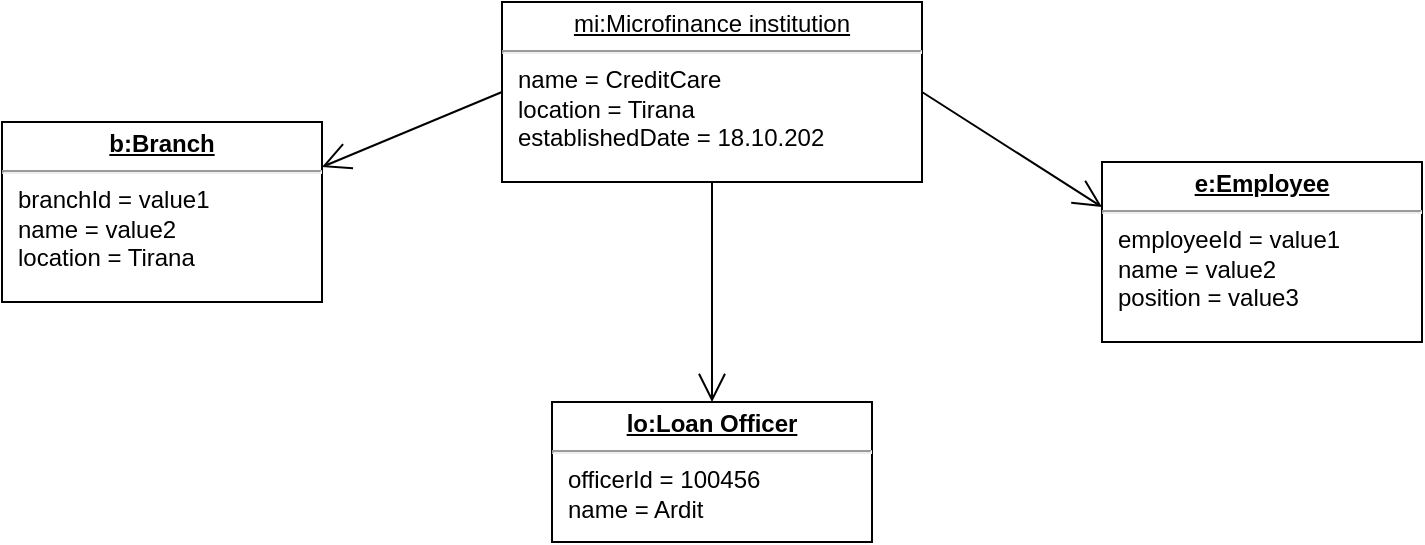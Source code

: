 <mxfile version="22.1.21" type="github">
  <diagram name="Page-1" id="grcLe9n3jDfALMMGcZYx">
    <mxGraphModel dx="1050" dy="557" grid="1" gridSize="10" guides="1" tooltips="1" connect="1" arrows="1" fold="1" page="1" pageScale="1" pageWidth="850" pageHeight="1100" math="0" shadow="0">
      <root>
        <mxCell id="0" />
        <mxCell id="1" parent="0" />
        <mxCell id="7jDedNwsKNQYdukyOzsB-6" value="&lt;p style=&quot;margin:0px;margin-top:4px;text-align:center;text-decoration:underline;&quot;&gt;mi:Microfinance institution&lt;br&gt;&lt;/p&gt;&lt;hr&gt;&lt;p style=&quot;margin:0px;margin-left:8px;&quot;&gt;name = CreditCare&lt;br&gt;location = Tirana&lt;br&gt;establishedDate&amp;nbsp;= 18.10.202&lt;/p&gt;" style="verticalAlign=top;align=left;overflow=fill;fontSize=12;fontFamily=Helvetica;html=1;whiteSpace=wrap;" vertex="1" parent="1">
          <mxGeometry x="310" y="130" width="210" height="90" as="geometry" />
        </mxCell>
        <mxCell id="7jDedNwsKNQYdukyOzsB-7" value="&lt;p style=&quot;margin:0px;margin-top:4px;text-align:center;text-decoration:underline;&quot;&gt;&lt;b&gt;e:Employee&lt;/b&gt;&lt;/p&gt;&lt;hr&gt;&lt;p style=&quot;margin:0px;margin-left:8px;&quot;&gt;employeeId = value1&lt;br&gt;name = value2&lt;br&gt;position = value3&lt;/p&gt;" style="verticalAlign=top;align=left;overflow=fill;fontSize=12;fontFamily=Helvetica;html=1;whiteSpace=wrap;" vertex="1" parent="1">
          <mxGeometry x="610" y="210" width="160" height="90" as="geometry" />
        </mxCell>
        <mxCell id="7jDedNwsKNQYdukyOzsB-8" value="&lt;p style=&quot;margin:0px;margin-top:4px;text-align:center;text-decoration:underline;&quot;&gt;&lt;b&gt;b:Branch&lt;/b&gt;&lt;/p&gt;&lt;hr&gt;&lt;p style=&quot;margin:0px;margin-left:8px;&quot;&gt;branchId = value1&lt;br&gt;name = value2&lt;br&gt;location = Tirana&lt;/p&gt;" style="verticalAlign=top;align=left;overflow=fill;fontSize=12;fontFamily=Helvetica;html=1;whiteSpace=wrap;" vertex="1" parent="1">
          <mxGeometry x="60" y="190" width="160" height="90" as="geometry" />
        </mxCell>
        <mxCell id="7jDedNwsKNQYdukyOzsB-9" value="&lt;p style=&quot;margin:0px;margin-top:4px;text-align:center;text-decoration:underline;&quot;&gt;&lt;b&gt;lo:Loan Officer&lt;/b&gt;&lt;/p&gt;&lt;hr&gt;&lt;p style=&quot;margin:0px;margin-left:8px;&quot;&gt;officerId = 100456&lt;br&gt;name = Ardit&lt;br&gt;&lt;br&gt;&lt;/p&gt;" style="verticalAlign=top;align=left;overflow=fill;fontSize=12;fontFamily=Helvetica;html=1;whiteSpace=wrap;" vertex="1" parent="1">
          <mxGeometry x="335" y="330" width="160" height="70" as="geometry" />
        </mxCell>
        <mxCell id="7jDedNwsKNQYdukyOzsB-10" value="" style="endArrow=open;endFill=1;endSize=12;html=1;rounded=0;exitX=0;exitY=0.5;exitDx=0;exitDy=0;entryX=1;entryY=0.25;entryDx=0;entryDy=0;" edge="1" parent="1" source="7jDedNwsKNQYdukyOzsB-6" target="7jDedNwsKNQYdukyOzsB-8">
          <mxGeometry width="160" relative="1" as="geometry">
            <mxPoint x="270" y="270" as="sourcePoint" />
            <mxPoint x="430" y="270" as="targetPoint" />
          </mxGeometry>
        </mxCell>
        <mxCell id="7jDedNwsKNQYdukyOzsB-11" value="" style="endArrow=open;endFill=1;endSize=12;html=1;rounded=0;exitX=1;exitY=0.5;exitDx=0;exitDy=0;entryX=0;entryY=0.25;entryDx=0;entryDy=0;" edge="1" parent="1" source="7jDedNwsKNQYdukyOzsB-6" target="7jDedNwsKNQYdukyOzsB-7">
          <mxGeometry width="160" relative="1" as="geometry">
            <mxPoint x="590" y="160" as="sourcePoint" />
            <mxPoint x="750" y="160" as="targetPoint" />
          </mxGeometry>
        </mxCell>
        <mxCell id="7jDedNwsKNQYdukyOzsB-12" value="" style="endArrow=open;endFill=1;endSize=12;html=1;rounded=0;exitX=0.5;exitY=1;exitDx=0;exitDy=0;entryX=0.5;entryY=0;entryDx=0;entryDy=0;" edge="1" parent="1" source="7jDedNwsKNQYdukyOzsB-6" target="7jDedNwsKNQYdukyOzsB-9">
          <mxGeometry width="160" relative="1" as="geometry">
            <mxPoint x="400" y="280" as="sourcePoint" />
            <mxPoint x="560" y="280" as="targetPoint" />
          </mxGeometry>
        </mxCell>
      </root>
    </mxGraphModel>
  </diagram>
</mxfile>
